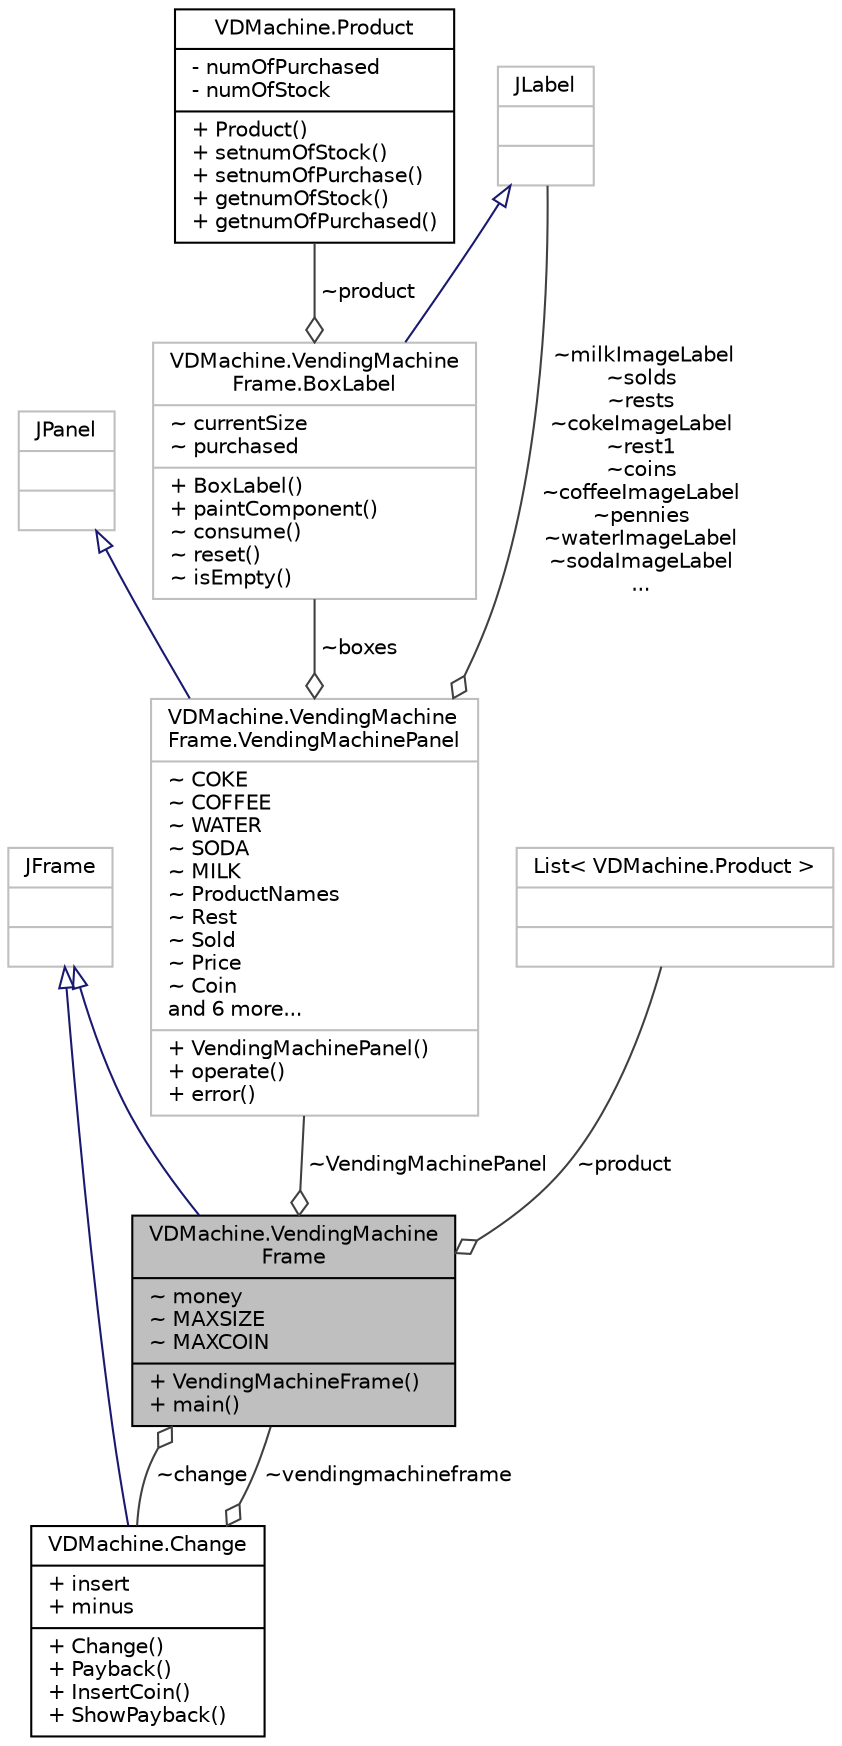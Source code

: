 digraph "VDMachine.VendingMachineFrame"
{
  edge [fontname="Helvetica",fontsize="10",labelfontname="Helvetica",labelfontsize="10"];
  node [fontname="Helvetica",fontsize="10",shape=record];
  Node1 [label="{VDMachine.VendingMachine\lFrame\n|~ money\l~ MAXSIZE\l~ MAXCOIN\l|+ VendingMachineFrame()\l+ main()\l}",height=0.2,width=0.4,color="black", fillcolor="grey75", style="filled", fontcolor="black"];
  Node2 -> Node1 [dir="back",color="midnightblue",fontsize="10",style="solid",arrowtail="onormal",fontname="Helvetica"];
  Node2 [label="{JFrame\n||}",height=0.2,width=0.4,color="grey75", fillcolor="white", style="filled"];
  Node3 -> Node1 [color="grey25",fontsize="10",style="solid",label=" ~VendingMachinePanel" ,arrowhead="odiamond",fontname="Helvetica"];
  Node3 [label="{VDMachine.VendingMachine\lFrame.VendingMachinePanel\n|~ COKE\l~ COFFEE\l~ WATER\l~ SODA\l~ MILK\l~ ProductNames\l~ Rest\l~ Sold\l~ Price\l~ Coin\land 6 more...\l|+ VendingMachinePanel()\l+ operate()\l+ error()\l}",height=0.2,width=0.4,color="grey75", fillcolor="white", style="filled"];
  Node4 -> Node3 [dir="back",color="midnightblue",fontsize="10",style="solid",arrowtail="onormal",fontname="Helvetica"];
  Node4 [label="{JPanel\n||}",height=0.2,width=0.4,color="grey75", fillcolor="white", style="filled"];
  Node5 -> Node3 [color="grey25",fontsize="10",style="solid",label=" ~boxes" ,arrowhead="odiamond",fontname="Helvetica"];
  Node5 [label="{VDMachine.VendingMachine\lFrame.BoxLabel\n|~ currentSize\l~ purchased\l|+ BoxLabel()\l+ paintComponent()\l~ consume()\l~ reset()\l~ isEmpty()\l}",height=0.2,width=0.4,color="grey75", fillcolor="white", style="filled"];
  Node6 -> Node5 [dir="back",color="midnightblue",fontsize="10",style="solid",arrowtail="onormal",fontname="Helvetica"];
  Node6 [label="{JLabel\n||}",height=0.2,width=0.4,color="grey75", fillcolor="white", style="filled"];
  Node7 -> Node5 [color="grey25",fontsize="10",style="solid",label=" ~product" ,arrowhead="odiamond",fontname="Helvetica"];
  Node7 [label="{VDMachine.Product\n|- numOfPurchased\l- numOfStock\l|+ Product()\l+ setnumOfStock()\l+ setnumOfPurchase()\l+ getnumOfStock()\l+ getnumOfPurchased()\l}",height=0.2,width=0.4,color="black", fillcolor="white", style="filled",URL="$class_v_d_machine_1_1_product.html"];
  Node6 -> Node3 [color="grey25",fontsize="10",style="solid",label=" ~milkImageLabel\n~solds\n~rests\n~cokeImageLabel\n~rest1\n~coins\n~coffeeImageLabel\n~pennies\n~waterImageLabel\n~sodaImageLabel\n..." ,arrowhead="odiamond",fontname="Helvetica"];
  Node8 -> Node1 [color="grey25",fontsize="10",style="solid",label=" ~product" ,arrowhead="odiamond",fontname="Helvetica"];
  Node8 [label="{List\< VDMachine.Product \>\n||}",height=0.2,width=0.4,color="grey75", fillcolor="white", style="filled"];
  Node9 -> Node1 [color="grey25",fontsize="10",style="solid",label=" ~change" ,arrowhead="odiamond",fontname="Helvetica"];
  Node9 [label="{VDMachine.Change\n|+ insert\l+ minus\l|+ Change()\l+ Payback()\l+ InsertCoin()\l+ ShowPayback()\l}",height=0.2,width=0.4,color="black", fillcolor="white", style="filled",URL="$class_v_d_machine_1_1_change.html"];
  Node2 -> Node9 [dir="back",color="midnightblue",fontsize="10",style="solid",arrowtail="onormal",fontname="Helvetica"];
  Node1 -> Node9 [color="grey25",fontsize="10",style="solid",label=" ~vendingmachineframe" ,arrowhead="odiamond",fontname="Helvetica"];
}
